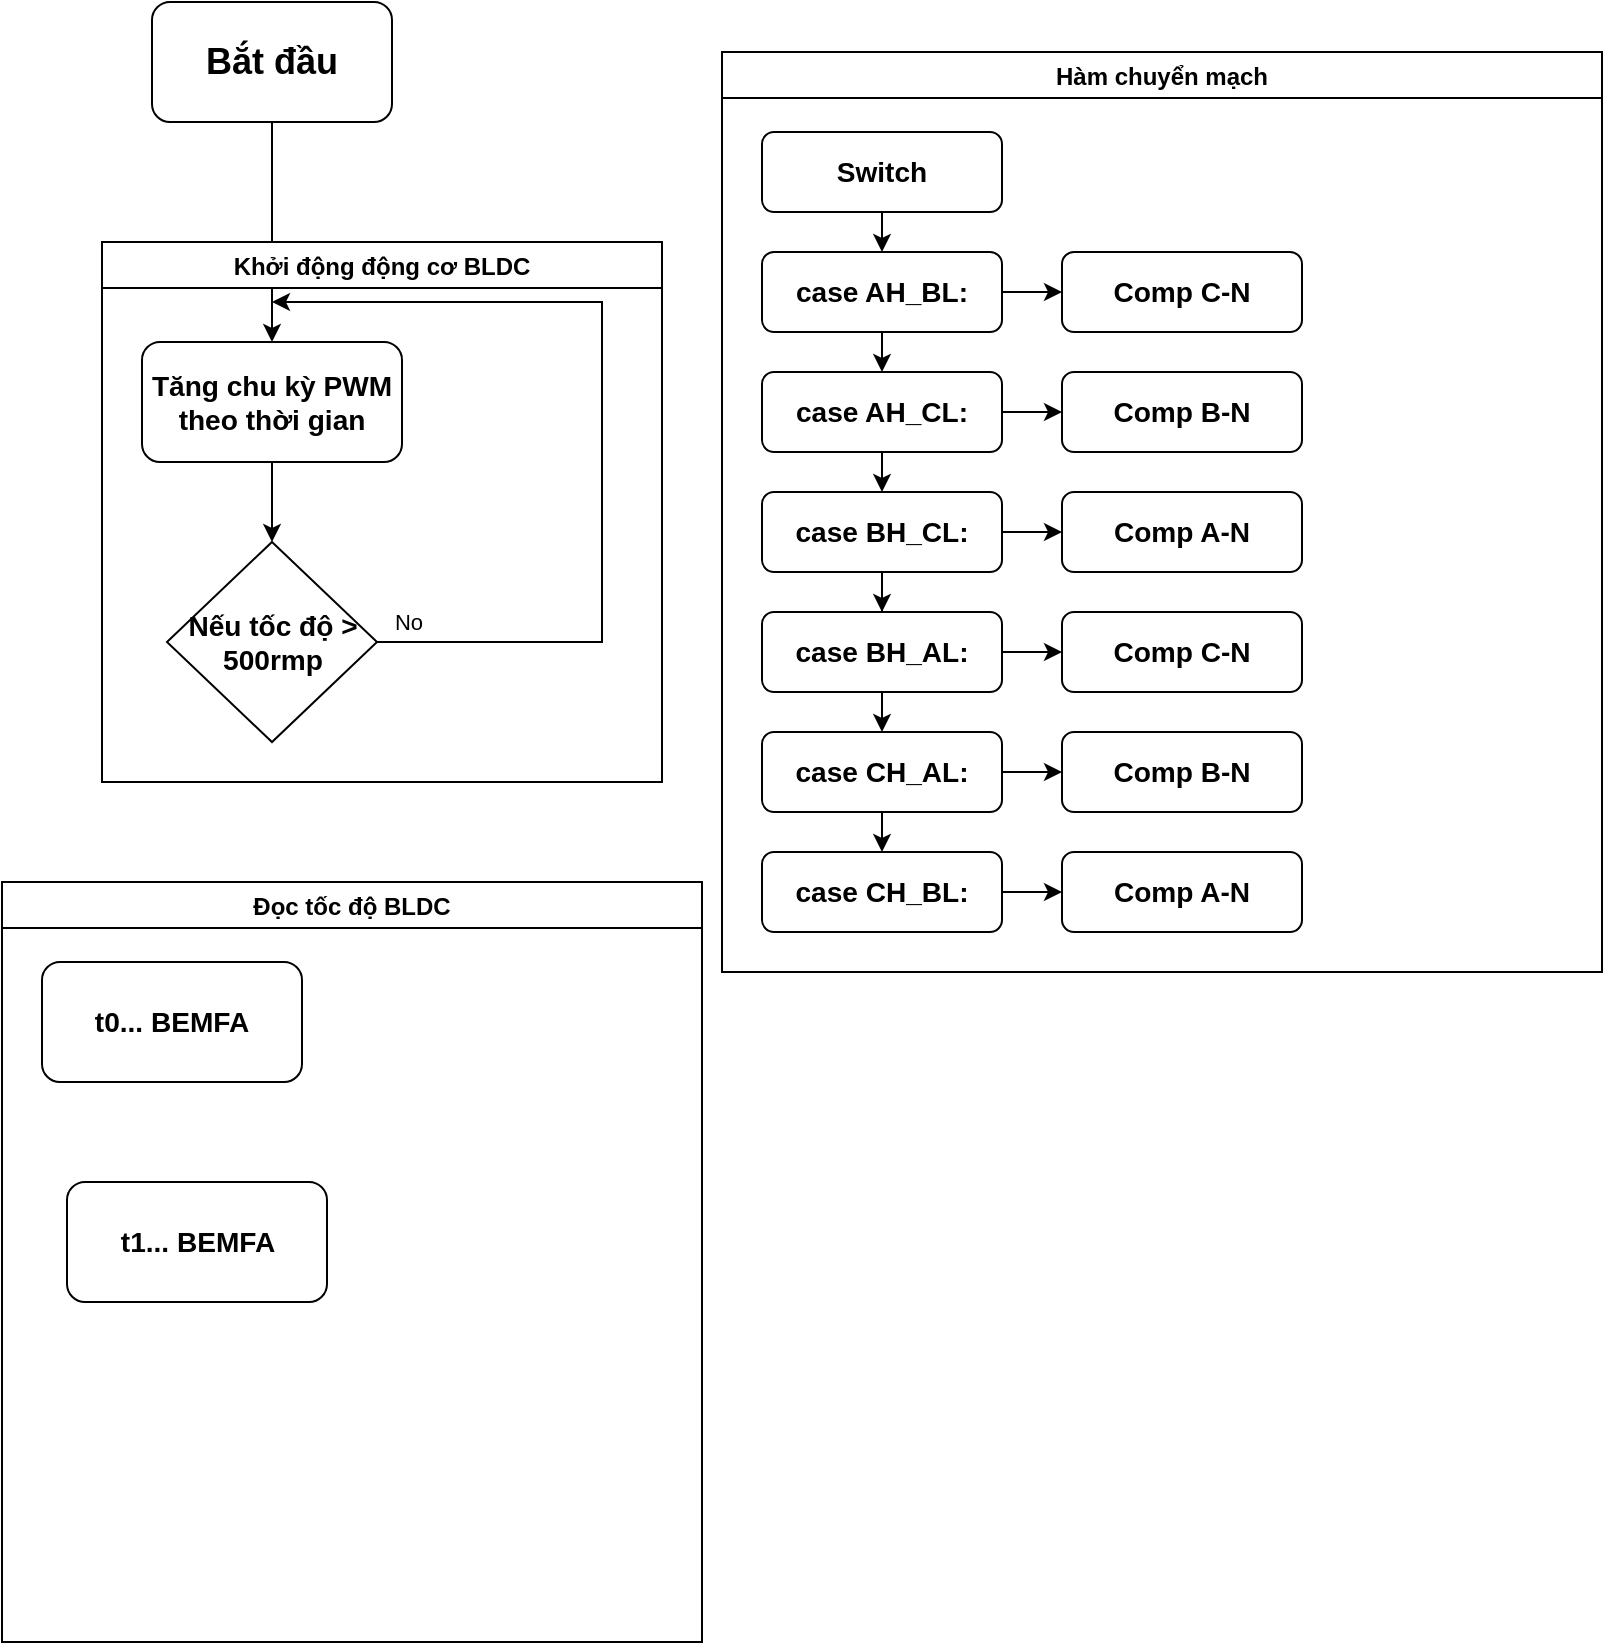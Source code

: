 <mxfile version="14.9.8" type="github">
  <diagram id="fQWwzDUrFH1u1bidVbNE" name="Page-1">
    <mxGraphModel dx="1304" dy="529" grid="1" gridSize="10" guides="1" tooltips="1" connect="1" arrows="1" fold="1" page="1" pageScale="1" pageWidth="827" pageHeight="1169" math="0" shadow="0">
      <root>
        <mxCell id="0" />
        <mxCell id="1" parent="0" />
        <mxCell id="wZnrccts35dA2xqpB4YH-17" style="edgeStyle=orthogonalEdgeStyle;rounded=0;orthogonalLoop=1;jettySize=auto;html=1;exitX=0.5;exitY=1;exitDx=0;exitDy=0;entryX=0.5;entryY=0;entryDx=0;entryDy=0;" parent="1" source="wZnrccts35dA2xqpB4YH-3" target="wZnrccts35dA2xqpB4YH-5" edge="1">
          <mxGeometry relative="1" as="geometry" />
        </mxCell>
        <mxCell id="wZnrccts35dA2xqpB4YH-3" value="&lt;h2&gt;Bắt đầu&lt;/h2&gt;" style="rounded=1;whiteSpace=wrap;html=1;" parent="1" vertex="1">
          <mxGeometry x="85" y="20" width="120" height="60" as="geometry" />
        </mxCell>
        <mxCell id="wZnrccts35dA2xqpB4YH-13" value="Khởi động động cơ BLDC" style="swimlane;" parent="1" vertex="1">
          <mxGeometry x="60" y="140" width="280" height="270" as="geometry" />
        </mxCell>
        <mxCell id="wZnrccts35dA2xqpB4YH-19" style="edgeStyle=orthogonalEdgeStyle;rounded=0;orthogonalLoop=1;jettySize=auto;html=1;exitX=0.5;exitY=1;exitDx=0;exitDy=0;entryX=0.5;entryY=0;entryDx=0;entryDy=0;" parent="wZnrccts35dA2xqpB4YH-13" source="wZnrccts35dA2xqpB4YH-5" target="wZnrccts35dA2xqpB4YH-14" edge="1">
          <mxGeometry relative="1" as="geometry" />
        </mxCell>
        <mxCell id="wZnrccts35dA2xqpB4YH-5" value="&lt;h3&gt;Tăng chu kỳ PWM theo thời gian&lt;/h3&gt;" style="rounded=1;whiteSpace=wrap;html=1;" parent="wZnrccts35dA2xqpB4YH-13" vertex="1">
          <mxGeometry x="20" y="50" width="130" height="60" as="geometry" />
        </mxCell>
        <mxCell id="wZnrccts35dA2xqpB4YH-14" value="&lt;h3&gt;Nếu tốc độ &amp;gt; 500rmp&lt;/h3&gt;" style="rhombus;whiteSpace=wrap;html=1;" parent="wZnrccts35dA2xqpB4YH-13" vertex="1">
          <mxGeometry x="32.5" y="150" width="105" height="100" as="geometry" />
        </mxCell>
        <mxCell id="wZnrccts35dA2xqpB4YH-18" value="No" style="edgeStyle=orthogonalEdgeStyle;rounded=0;orthogonalLoop=1;jettySize=auto;html=1;exitX=1;exitY=0.5;exitDx=0;exitDy=0;" parent="1" source="wZnrccts35dA2xqpB4YH-14" edge="1">
          <mxGeometry x="-0.932" y="10" relative="1" as="geometry">
            <mxPoint x="145" y="170" as="targetPoint" />
            <Array as="points">
              <mxPoint x="310" y="340" />
              <mxPoint x="310" y="170" />
            </Array>
            <mxPoint as="offset" />
          </mxGeometry>
        </mxCell>
        <mxCell id="wZnrccts35dA2xqpB4YH-21" value="Đọc tốc độ BLDC" style="swimlane;" parent="1" vertex="1">
          <mxGeometry x="10" y="460" width="350" height="380" as="geometry" />
        </mxCell>
        <mxCell id="wZnrccts35dA2xqpB4YH-23" value="&lt;h3&gt;t0... BEMFA&lt;/h3&gt;" style="rounded=1;whiteSpace=wrap;html=1;" parent="wZnrccts35dA2xqpB4YH-21" vertex="1">
          <mxGeometry x="20" y="40" width="130" height="60" as="geometry" />
        </mxCell>
        <mxCell id="wZnrccts35dA2xqpB4YH-24" value="&lt;h3&gt;t1... BEMFA&lt;/h3&gt;" style="rounded=1;whiteSpace=wrap;html=1;" parent="wZnrccts35dA2xqpB4YH-21" vertex="1">
          <mxGeometry x="32.5" y="150" width="130" height="60" as="geometry" />
        </mxCell>
        <mxCell id="4iHdH5zbXp_BxLrIkGZ8-1" value="Hàm chuyển mạch" style="swimlane;" parent="1" vertex="1">
          <mxGeometry x="370" y="45" width="440" height="460" as="geometry" />
        </mxCell>
        <mxCell id="4iHdH5zbXp_BxLrIkGZ8-15" style="edgeStyle=orthogonalEdgeStyle;rounded=0;orthogonalLoop=1;jettySize=auto;html=1;exitX=0.5;exitY=1;exitDx=0;exitDy=0;entryX=0.5;entryY=0;entryDx=0;entryDy=0;" parent="4iHdH5zbXp_BxLrIkGZ8-1" source="4iHdH5zbXp_BxLrIkGZ8-2" target="4iHdH5zbXp_BxLrIkGZ8-3" edge="1">
          <mxGeometry relative="1" as="geometry" />
        </mxCell>
        <mxCell id="4iHdH5zbXp_BxLrIkGZ8-2" value="&lt;h3&gt;Switch&lt;/h3&gt;" style="rounded=1;whiteSpace=wrap;html=1;" parent="4iHdH5zbXp_BxLrIkGZ8-1" vertex="1">
          <mxGeometry x="20" y="40" width="120" height="40" as="geometry" />
        </mxCell>
        <mxCell id="4iHdH5zbXp_BxLrIkGZ8-16" style="edgeStyle=orthogonalEdgeStyle;rounded=0;orthogonalLoop=1;jettySize=auto;html=1;exitX=0.5;exitY=1;exitDx=0;exitDy=0;entryX=0.5;entryY=0;entryDx=0;entryDy=0;" parent="4iHdH5zbXp_BxLrIkGZ8-1" source="4iHdH5zbXp_BxLrIkGZ8-3" target="4iHdH5zbXp_BxLrIkGZ8-4" edge="1">
          <mxGeometry relative="1" as="geometry" />
        </mxCell>
        <mxCell id="4iHdH5zbXp_BxLrIkGZ8-18" style="edgeStyle=orthogonalEdgeStyle;rounded=0;orthogonalLoop=1;jettySize=auto;html=1;exitX=1;exitY=0.5;exitDx=0;exitDy=0;entryX=0;entryY=0.5;entryDx=0;entryDy=0;" parent="4iHdH5zbXp_BxLrIkGZ8-1" source="4iHdH5zbXp_BxLrIkGZ8-3" target="4iHdH5zbXp_BxLrIkGZ8-9" edge="1">
          <mxGeometry relative="1" as="geometry" />
        </mxCell>
        <mxCell id="4iHdH5zbXp_BxLrIkGZ8-3" value="&lt;h3&gt;case AH_BL:&lt;/h3&gt;" style="rounded=1;whiteSpace=wrap;html=1;" parent="4iHdH5zbXp_BxLrIkGZ8-1" vertex="1">
          <mxGeometry x="20" y="100" width="120" height="40" as="geometry" />
        </mxCell>
        <mxCell id="4iHdH5zbXp_BxLrIkGZ8-19" style="edgeStyle=orthogonalEdgeStyle;rounded=0;orthogonalLoop=1;jettySize=auto;html=1;exitX=1;exitY=0.5;exitDx=0;exitDy=0;entryX=0;entryY=0.5;entryDx=0;entryDy=0;" parent="4iHdH5zbXp_BxLrIkGZ8-1" source="4iHdH5zbXp_BxLrIkGZ8-4" target="4iHdH5zbXp_BxLrIkGZ8-10" edge="1">
          <mxGeometry relative="1" as="geometry" />
        </mxCell>
        <mxCell id="4iHdH5zbXp_BxLrIkGZ8-21" style="edgeStyle=orthogonalEdgeStyle;rounded=0;orthogonalLoop=1;jettySize=auto;html=1;exitX=0.5;exitY=1;exitDx=0;exitDy=0;entryX=0.5;entryY=0;entryDx=0;entryDy=0;" parent="4iHdH5zbXp_BxLrIkGZ8-1" source="4iHdH5zbXp_BxLrIkGZ8-4" target="4iHdH5zbXp_BxLrIkGZ8-5" edge="1">
          <mxGeometry relative="1" as="geometry" />
        </mxCell>
        <mxCell id="4iHdH5zbXp_BxLrIkGZ8-4" value="&lt;h3&gt;case AH_CL:&lt;/h3&gt;" style="rounded=1;whiteSpace=wrap;html=1;" parent="4iHdH5zbXp_BxLrIkGZ8-1" vertex="1">
          <mxGeometry x="20" y="160" width="120" height="40" as="geometry" />
        </mxCell>
        <mxCell id="4iHdH5zbXp_BxLrIkGZ8-25" style="edgeStyle=orthogonalEdgeStyle;rounded=0;orthogonalLoop=1;jettySize=auto;html=1;exitX=0.5;exitY=1;exitDx=0;exitDy=0;entryX=0.5;entryY=0;entryDx=0;entryDy=0;" parent="4iHdH5zbXp_BxLrIkGZ8-1" source="4iHdH5zbXp_BxLrIkGZ8-7" target="4iHdH5zbXp_BxLrIkGZ8-8" edge="1">
          <mxGeometry relative="1" as="geometry" />
        </mxCell>
        <mxCell id="4iHdH5zbXp_BxLrIkGZ8-27" style="edgeStyle=orthogonalEdgeStyle;rounded=0;orthogonalLoop=1;jettySize=auto;html=1;exitX=1;exitY=0.5;exitDx=0;exitDy=0;entryX=0;entryY=0.5;entryDx=0;entryDy=0;" parent="4iHdH5zbXp_BxLrIkGZ8-1" source="4iHdH5zbXp_BxLrIkGZ8-7" target="4iHdH5zbXp_BxLrIkGZ8-13" edge="1">
          <mxGeometry relative="1" as="geometry" />
        </mxCell>
        <mxCell id="4iHdH5zbXp_BxLrIkGZ8-7" value="&lt;h3&gt;case CH_AL:&lt;/h3&gt;" style="rounded=1;whiteSpace=wrap;html=1;" parent="4iHdH5zbXp_BxLrIkGZ8-1" vertex="1">
          <mxGeometry x="20" y="340" width="120" height="40" as="geometry" />
        </mxCell>
        <mxCell id="4iHdH5zbXp_BxLrIkGZ8-22" style="edgeStyle=orthogonalEdgeStyle;rounded=0;orthogonalLoop=1;jettySize=auto;html=1;exitX=1;exitY=0.5;exitDx=0;exitDy=0;entryX=0;entryY=0.5;entryDx=0;entryDy=0;" parent="4iHdH5zbXp_BxLrIkGZ8-1" source="4iHdH5zbXp_BxLrIkGZ8-6" target="4iHdH5zbXp_BxLrIkGZ8-12" edge="1">
          <mxGeometry relative="1" as="geometry" />
        </mxCell>
        <mxCell id="4iHdH5zbXp_BxLrIkGZ8-24" style="edgeStyle=orthogonalEdgeStyle;rounded=0;orthogonalLoop=1;jettySize=auto;html=1;exitX=0.5;exitY=1;exitDx=0;exitDy=0;entryX=0.5;entryY=0;entryDx=0;entryDy=0;" parent="4iHdH5zbXp_BxLrIkGZ8-1" source="4iHdH5zbXp_BxLrIkGZ8-6" target="4iHdH5zbXp_BxLrIkGZ8-7" edge="1">
          <mxGeometry relative="1" as="geometry" />
        </mxCell>
        <mxCell id="4iHdH5zbXp_BxLrIkGZ8-6" value="&lt;h3&gt;case BH_AL:&lt;/h3&gt;" style="rounded=1;whiteSpace=wrap;html=1;" parent="4iHdH5zbXp_BxLrIkGZ8-1" vertex="1">
          <mxGeometry x="20" y="280" width="120" height="40" as="geometry" />
        </mxCell>
        <mxCell id="4iHdH5zbXp_BxLrIkGZ8-20" style="edgeStyle=orthogonalEdgeStyle;rounded=0;orthogonalLoop=1;jettySize=auto;html=1;exitX=1;exitY=0.5;exitDx=0;exitDy=0;entryX=0;entryY=0.5;entryDx=0;entryDy=0;" parent="4iHdH5zbXp_BxLrIkGZ8-1" source="4iHdH5zbXp_BxLrIkGZ8-5" target="4iHdH5zbXp_BxLrIkGZ8-11" edge="1">
          <mxGeometry relative="1" as="geometry" />
        </mxCell>
        <mxCell id="4iHdH5zbXp_BxLrIkGZ8-23" style="edgeStyle=orthogonalEdgeStyle;rounded=0;orthogonalLoop=1;jettySize=auto;html=1;exitX=0.5;exitY=1;exitDx=0;exitDy=0;" parent="4iHdH5zbXp_BxLrIkGZ8-1" source="4iHdH5zbXp_BxLrIkGZ8-5" target="4iHdH5zbXp_BxLrIkGZ8-6" edge="1">
          <mxGeometry relative="1" as="geometry" />
        </mxCell>
        <mxCell id="4iHdH5zbXp_BxLrIkGZ8-5" value="&lt;h3&gt;case BH_CL:&lt;/h3&gt;" style="rounded=1;whiteSpace=wrap;html=1;" parent="4iHdH5zbXp_BxLrIkGZ8-1" vertex="1">
          <mxGeometry x="20" y="220" width="120" height="40" as="geometry" />
        </mxCell>
        <mxCell id="4iHdH5zbXp_BxLrIkGZ8-26" style="edgeStyle=orthogonalEdgeStyle;rounded=0;orthogonalLoop=1;jettySize=auto;html=1;exitX=1;exitY=0.5;exitDx=0;exitDy=0;entryX=0;entryY=0.5;entryDx=0;entryDy=0;" parent="4iHdH5zbXp_BxLrIkGZ8-1" source="4iHdH5zbXp_BxLrIkGZ8-8" target="4iHdH5zbXp_BxLrIkGZ8-14" edge="1">
          <mxGeometry relative="1" as="geometry" />
        </mxCell>
        <mxCell id="4iHdH5zbXp_BxLrIkGZ8-8" value="&lt;h3&gt;case CH_BL:&lt;/h3&gt;" style="rounded=1;whiteSpace=wrap;html=1;" parent="4iHdH5zbXp_BxLrIkGZ8-1" vertex="1">
          <mxGeometry x="20" y="400" width="120" height="40" as="geometry" />
        </mxCell>
        <mxCell id="4iHdH5zbXp_BxLrIkGZ8-9" value="&lt;h3&gt;Comp C-N&lt;/h3&gt;" style="rounded=1;whiteSpace=wrap;html=1;" parent="4iHdH5zbXp_BxLrIkGZ8-1" vertex="1">
          <mxGeometry x="170" y="100" width="120" height="40" as="geometry" />
        </mxCell>
        <mxCell id="4iHdH5zbXp_BxLrIkGZ8-10" value="&lt;h3&gt;Comp B-N&lt;/h3&gt;" style="rounded=1;whiteSpace=wrap;html=1;" parent="4iHdH5zbXp_BxLrIkGZ8-1" vertex="1">
          <mxGeometry x="170" y="160" width="120" height="40" as="geometry" />
        </mxCell>
        <mxCell id="4iHdH5zbXp_BxLrIkGZ8-11" value="&lt;h3&gt;Comp A-N&lt;/h3&gt;" style="rounded=1;whiteSpace=wrap;html=1;" parent="4iHdH5zbXp_BxLrIkGZ8-1" vertex="1">
          <mxGeometry x="170" y="220" width="120" height="40" as="geometry" />
        </mxCell>
        <mxCell id="4iHdH5zbXp_BxLrIkGZ8-12" value="&lt;h3&gt;Comp C-N&lt;/h3&gt;" style="rounded=1;whiteSpace=wrap;html=1;" parent="4iHdH5zbXp_BxLrIkGZ8-1" vertex="1">
          <mxGeometry x="170" y="280" width="120" height="40" as="geometry" />
        </mxCell>
        <mxCell id="4iHdH5zbXp_BxLrIkGZ8-13" value="&lt;h3&gt;Comp B-N&lt;/h3&gt;" style="rounded=1;whiteSpace=wrap;html=1;" parent="4iHdH5zbXp_BxLrIkGZ8-1" vertex="1">
          <mxGeometry x="170" y="340" width="120" height="40" as="geometry" />
        </mxCell>
        <mxCell id="4iHdH5zbXp_BxLrIkGZ8-14" value="&lt;h3&gt;Comp A-N&lt;/h3&gt;" style="rounded=1;whiteSpace=wrap;html=1;" parent="4iHdH5zbXp_BxLrIkGZ8-1" vertex="1">
          <mxGeometry x="170" y="400" width="120" height="40" as="geometry" />
        </mxCell>
      </root>
    </mxGraphModel>
  </diagram>
</mxfile>
